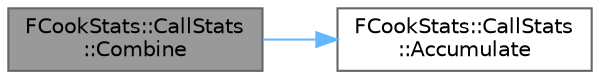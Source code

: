 digraph "FCookStats::CallStats::Combine"
{
 // INTERACTIVE_SVG=YES
 // LATEX_PDF_SIZE
  bgcolor="transparent";
  edge [fontname=Helvetica,fontsize=10,labelfontname=Helvetica,labelfontsize=10];
  node [fontname=Helvetica,fontsize=10,shape=box,height=0.2,width=0.4];
  rankdir="LR";
  Node1 [id="Node000001",label="FCookStats::CallStats\l::Combine",height=0.2,width=0.4,color="gray40", fillcolor="grey60", style="filled", fontcolor="black",tooltip=" "];
  Node1 -> Node2 [id="edge1_Node000001_Node000002",color="steelblue1",style="solid",tooltip=" "];
  Node2 [id="Node000002",label="FCookStats::CallStats\l::Accumulate",height=0.2,width=0.4,color="grey40", fillcolor="white", style="filled",URL="$dc/d72/structFCookStats_1_1CallStats.html#a075eaef7f3d12424ae77afd46070304e",tooltip="Make it easier to update an accumulator by providing strongly typed access to the 2D array."];
}
